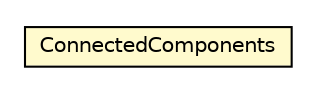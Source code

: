 #!/usr/local/bin/dot
#
# Class diagram 
# Generated by UMLGraph version R5_6 (http://www.umlgraph.org/)
#

digraph G {
	edge [fontname="Helvetica",fontsize=10,labelfontname="Helvetica",labelfontsize=10];
	node [fontname="Helvetica",fontsize=10,shape=plaintext];
	nodesep=0.25;
	ranksep=0.5;
	// eu.itesla_project.iidm.network.util.ConnectedComponents
	c1377 [label=<<table title="eu.itesla_project.iidm.network.util.ConnectedComponents" border="0" cellborder="1" cellspacing="0" cellpadding="2" port="p" bgcolor="lemonChiffon" href="./ConnectedComponents.html">
		<tr><td><table border="0" cellspacing="0" cellpadding="1">
<tr><td align="center" balign="center"> ConnectedComponents </td></tr>
		</table></td></tr>
		</table>>, URL="./ConnectedComponents.html", fontname="Helvetica", fontcolor="black", fontsize=10.0];
}

